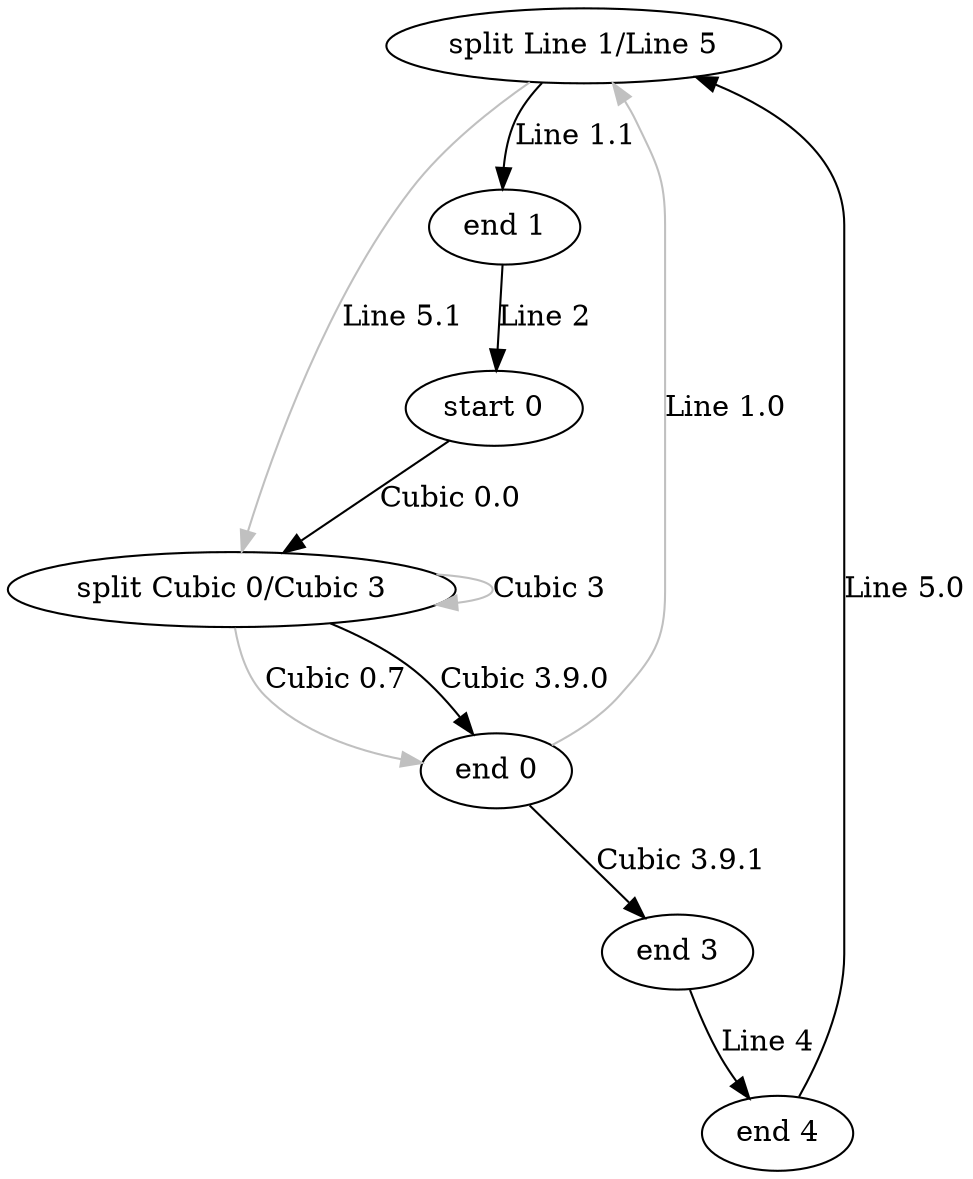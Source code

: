 digraph {
"0x3a648d0" [label="split Line 1/Line 5",color=black]
"0x3a64920" [label="split Cubic 0/Cubic 3",color=black]
"0x3a61490" [label="start 0",color=black]
"0x3a5ed50" [label="end 0",color=black]
"0x3a64ac0" [label="end 1",color=black]
"0xee6360" [label="end 3",color=black]
"0x3a60930" [label="end 4",color=black]
"0x3a61490" -> "0x3a64920" [label="Cubic 0.0",color=black]
"0x3a64920" -> "0x3a5ed50" [label="Cubic 0.7",color=gray]
"0x3a5ed50" -> "0x3a648d0" [label="Line 1.0",color=gray]
"0x3a648d0" -> "0x3a64ac0" [label="Line 1.1",color=black]
"0x3a64ac0" -> "0x3a61490" [label="Line 2",color=black]
"0x3a64920" -> "0x3a64920" [label="Cubic 3",color=gray]
"0x3a64920" -> "0x3a5ed50" [label="Cubic 3.9.0",color=black]
"0x3a5ed50" -> "0xee6360" [label="Cubic 3.9.1",color=black]
"0xee6360" -> "0x3a60930" [label="Line 4",color=black]
"0x3a60930" -> "0x3a648d0" [label="Line 5.0",color=black]
"0x3a648d0" -> "0x3a64920" [label="Line 5.1",color=gray]
}
